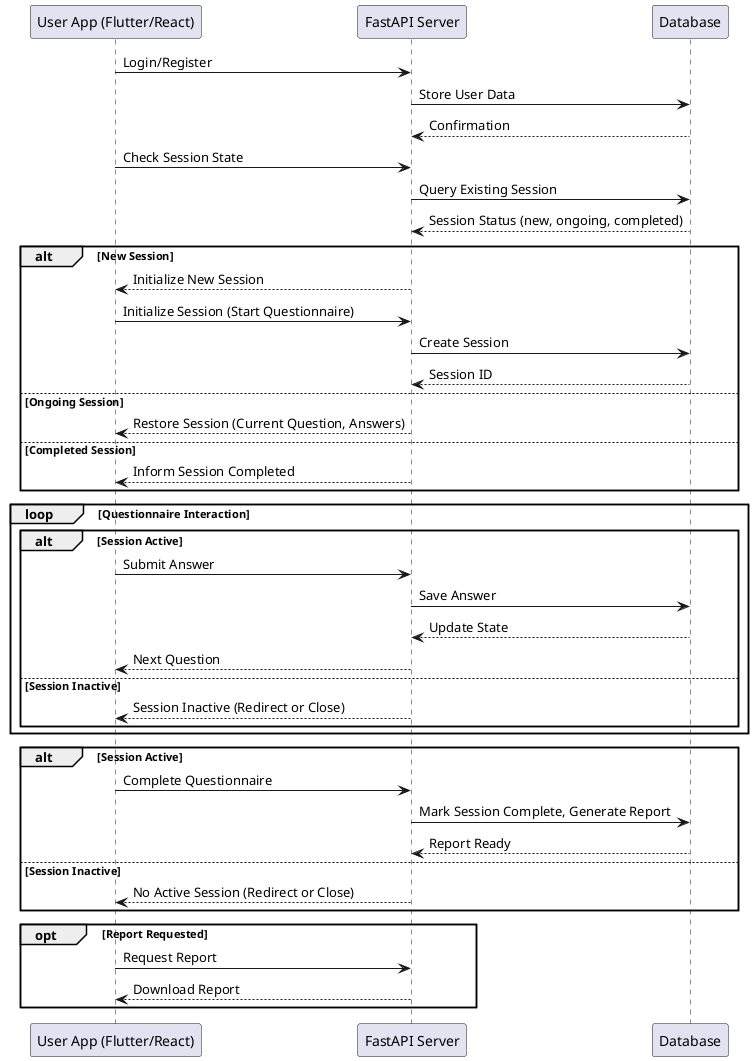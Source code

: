 @startuml
!define RECTANGLE participant

RECTANGLE User as "User App (Flutter/React)"
RECTANGLE Server as "FastAPI Server"
RECTANGLE DB as "Database"

User -> Server : Login/Register
Server -> DB : Store User Data
DB --> Server : Confirmation

User -> Server : Check Session State
Server -> DB : Query Existing Session
DB --> Server : Session Status (new, ongoing, completed)

alt New Session
    Server --> User : Initialize New Session
    User -> Server : Initialize Session (Start Questionnaire)
    Server -> DB : Create Session
    DB --> Server : Session ID
else Ongoing Session
    Server --> User : Restore Session (Current Question, Answers)
else Completed Session
    Server --> User : Inform Session Completed
end

loop Questionnaire Interaction
    alt Session Active
        User -> Server : Submit Answer
        Server -> DB : Save Answer
        DB --> Server : Update State
        Server --> User : Next Question
    else Session Inactive
        Server --> User : Session Inactive (Redirect or Close)
    end
end

alt Session Active
    User -> Server : Complete Questionnaire
    Server -> DB : Mark Session Complete, Generate Report
    DB --> Server : Report Ready
else Session Inactive
    Server --> User : No Active Session (Redirect or Close)
end

opt Report Requested
    User -> Server : Request Report
    Server --> User : Download Report
end

@enduml
